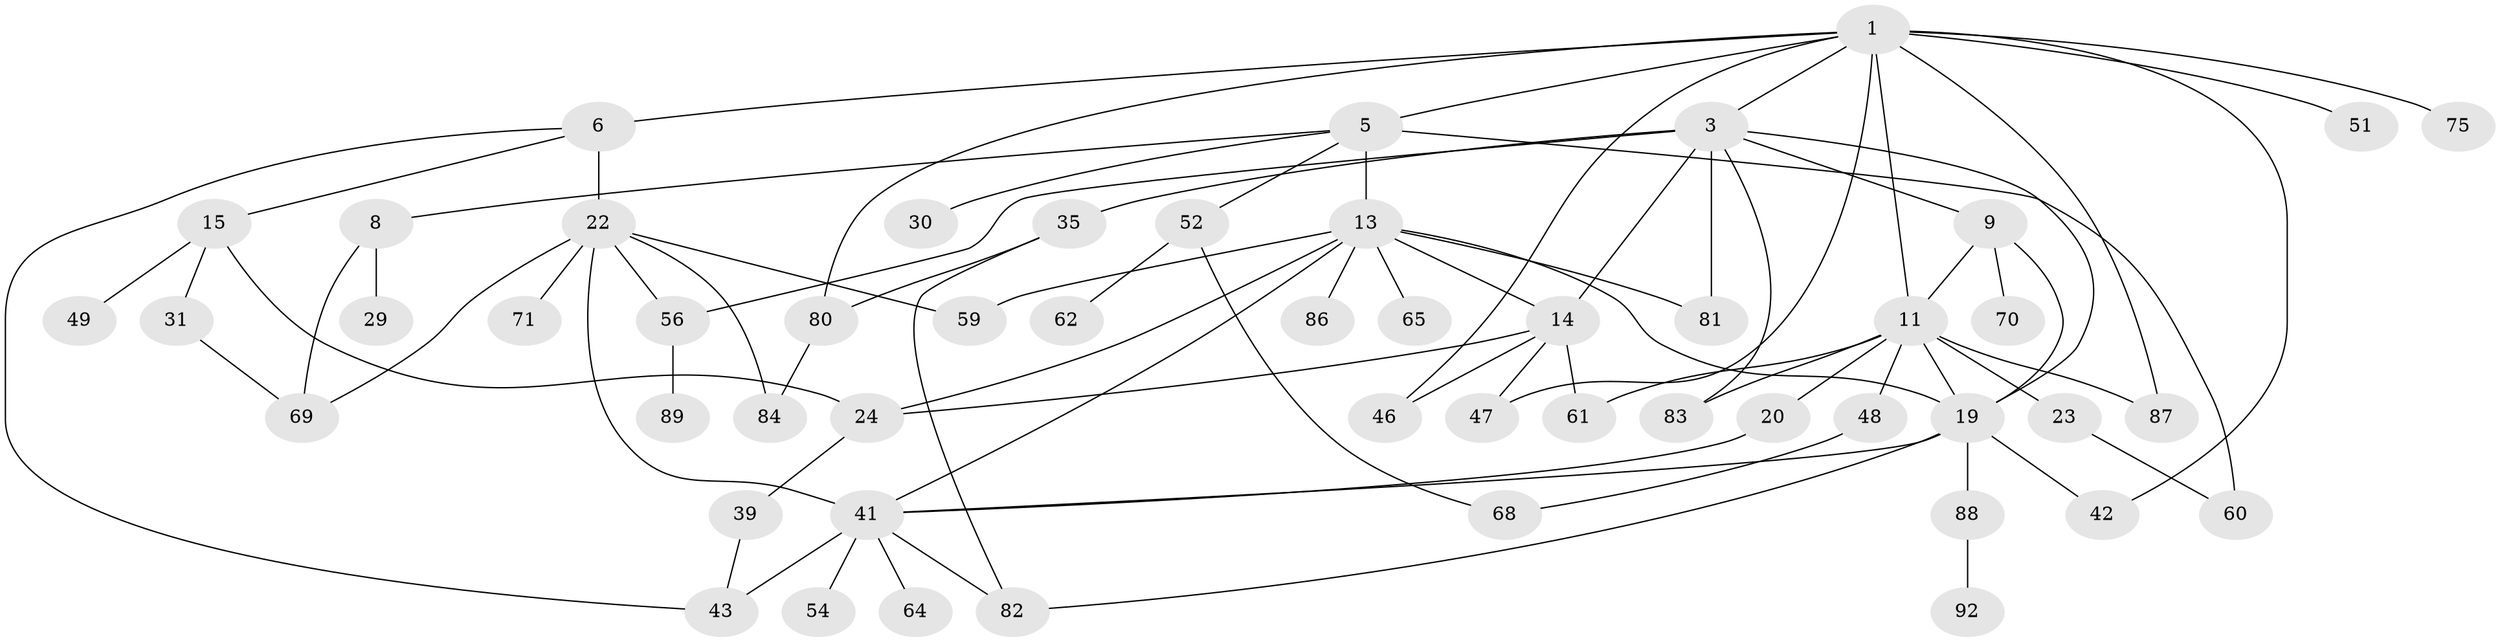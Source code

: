 // original degree distribution, {6: 0.038461538461538464, 4: 0.125, 5: 0.057692307692307696, 2: 0.34615384615384615, 3: 0.20192307692307693, 8: 0.009615384615384616, 1: 0.22115384615384615}
// Generated by graph-tools (version 1.1) at 2025/13/03/09/25 04:13:30]
// undirected, 52 vertices, 80 edges
graph export_dot {
graph [start="1"]
  node [color=gray90,style=filled];
  1 [super="+2+37"];
  3 [super="+4+10"];
  5 [super="+7+17"];
  6 [super="+16+93"];
  8 [super="+25"];
  9 [super="+34"];
  11 [super="+12"];
  13 [super="+18+55"];
  14 [super="+33+26+36+32"];
  15 [super="+66"];
  19 [super="+40+28"];
  20 [super="+104"];
  22 [super="+45+50"];
  23;
  24 [super="+27"];
  29;
  30 [super="+57"];
  31;
  35 [super="+78+77+76"];
  39;
  41 [super="+53"];
  42 [super="+79+44"];
  43;
  46;
  47 [super="+97"];
  48;
  49;
  51;
  52;
  54;
  56;
  59 [super="+95"];
  60;
  61 [super="+72"];
  62;
  64;
  65 [super="+100"];
  68;
  69;
  70;
  71;
  75;
  80 [super="+94+102"];
  81;
  82;
  83;
  84;
  86;
  87;
  88 [super="+91"];
  89;
  92 [super="+101"];
  1 -- 5;
  1 -- 6;
  1 -- 11 [weight=2];
  1 -- 3;
  1 -- 75;
  1 -- 46;
  1 -- 51;
  1 -- 87;
  1 -- 42;
  1 -- 47;
  1 -- 80;
  3 -- 56;
  3 -- 83;
  3 -- 35;
  3 -- 9;
  3 -- 14 [weight=2];
  3 -- 19;
  3 -- 81;
  5 -- 8;
  5 -- 52;
  5 -- 60 [weight=2];
  5 -- 13;
  5 -- 30;
  6 -- 15;
  6 -- 43;
  6 -- 22 [weight=2];
  8 -- 29;
  8 -- 69;
  9 -- 70;
  9 -- 11;
  9 -- 19;
  11 -- 48;
  11 -- 83;
  11 -- 20;
  11 -- 19;
  11 -- 23;
  11 -- 87;
  11 -- 61;
  13 -- 24;
  13 -- 65;
  13 -- 81;
  13 -- 19;
  13 -- 86;
  13 -- 41;
  13 -- 59;
  13 -- 14;
  14 -- 46;
  14 -- 24;
  14 -- 61;
  14 -- 47;
  15 -- 31;
  15 -- 49;
  15 -- 24;
  19 -- 41;
  19 -- 42;
  19 -- 82;
  19 -- 88;
  20 -- 41;
  22 -- 84;
  22 -- 69;
  22 -- 56;
  22 -- 59;
  22 -- 41;
  22 -- 71;
  23 -- 60;
  24 -- 39;
  31 -- 69;
  35 -- 80;
  35 -- 82;
  39 -- 43;
  41 -- 64;
  41 -- 43;
  41 -- 82;
  41 -- 54;
  48 -- 68;
  52 -- 62;
  52 -- 68;
  56 -- 89;
  80 -- 84;
  88 -- 92;
}
